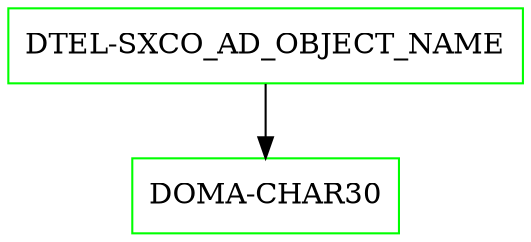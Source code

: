 digraph G {
  "DTEL-SXCO_AD_OBJECT_NAME" [shape=box,color=green];
  "DOMA-CHAR30" [shape=box,color=green,URL="./DOMA_CHAR30.html"];
  "DTEL-SXCO_AD_OBJECT_NAME" -> "DOMA-CHAR30";
}

